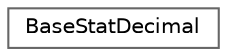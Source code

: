 digraph "Graphical Class Hierarchy"
{
 // LATEX_PDF_SIZE
  bgcolor="transparent";
  edge [fontname=Helvetica,fontsize=10,labelfontname=Helvetica,labelfontsize=10];
  node [fontname=Helvetica,fontsize=10,shape=box,height=0.2,width=0.4];
  rankdir="LR";
  Node0 [label="BaseStatDecimal",height=0.2,width=0.4,color="grey40", fillcolor="white", style="filled",URL="$class_base_stat_decimal.html",tooltip=" "];
}
